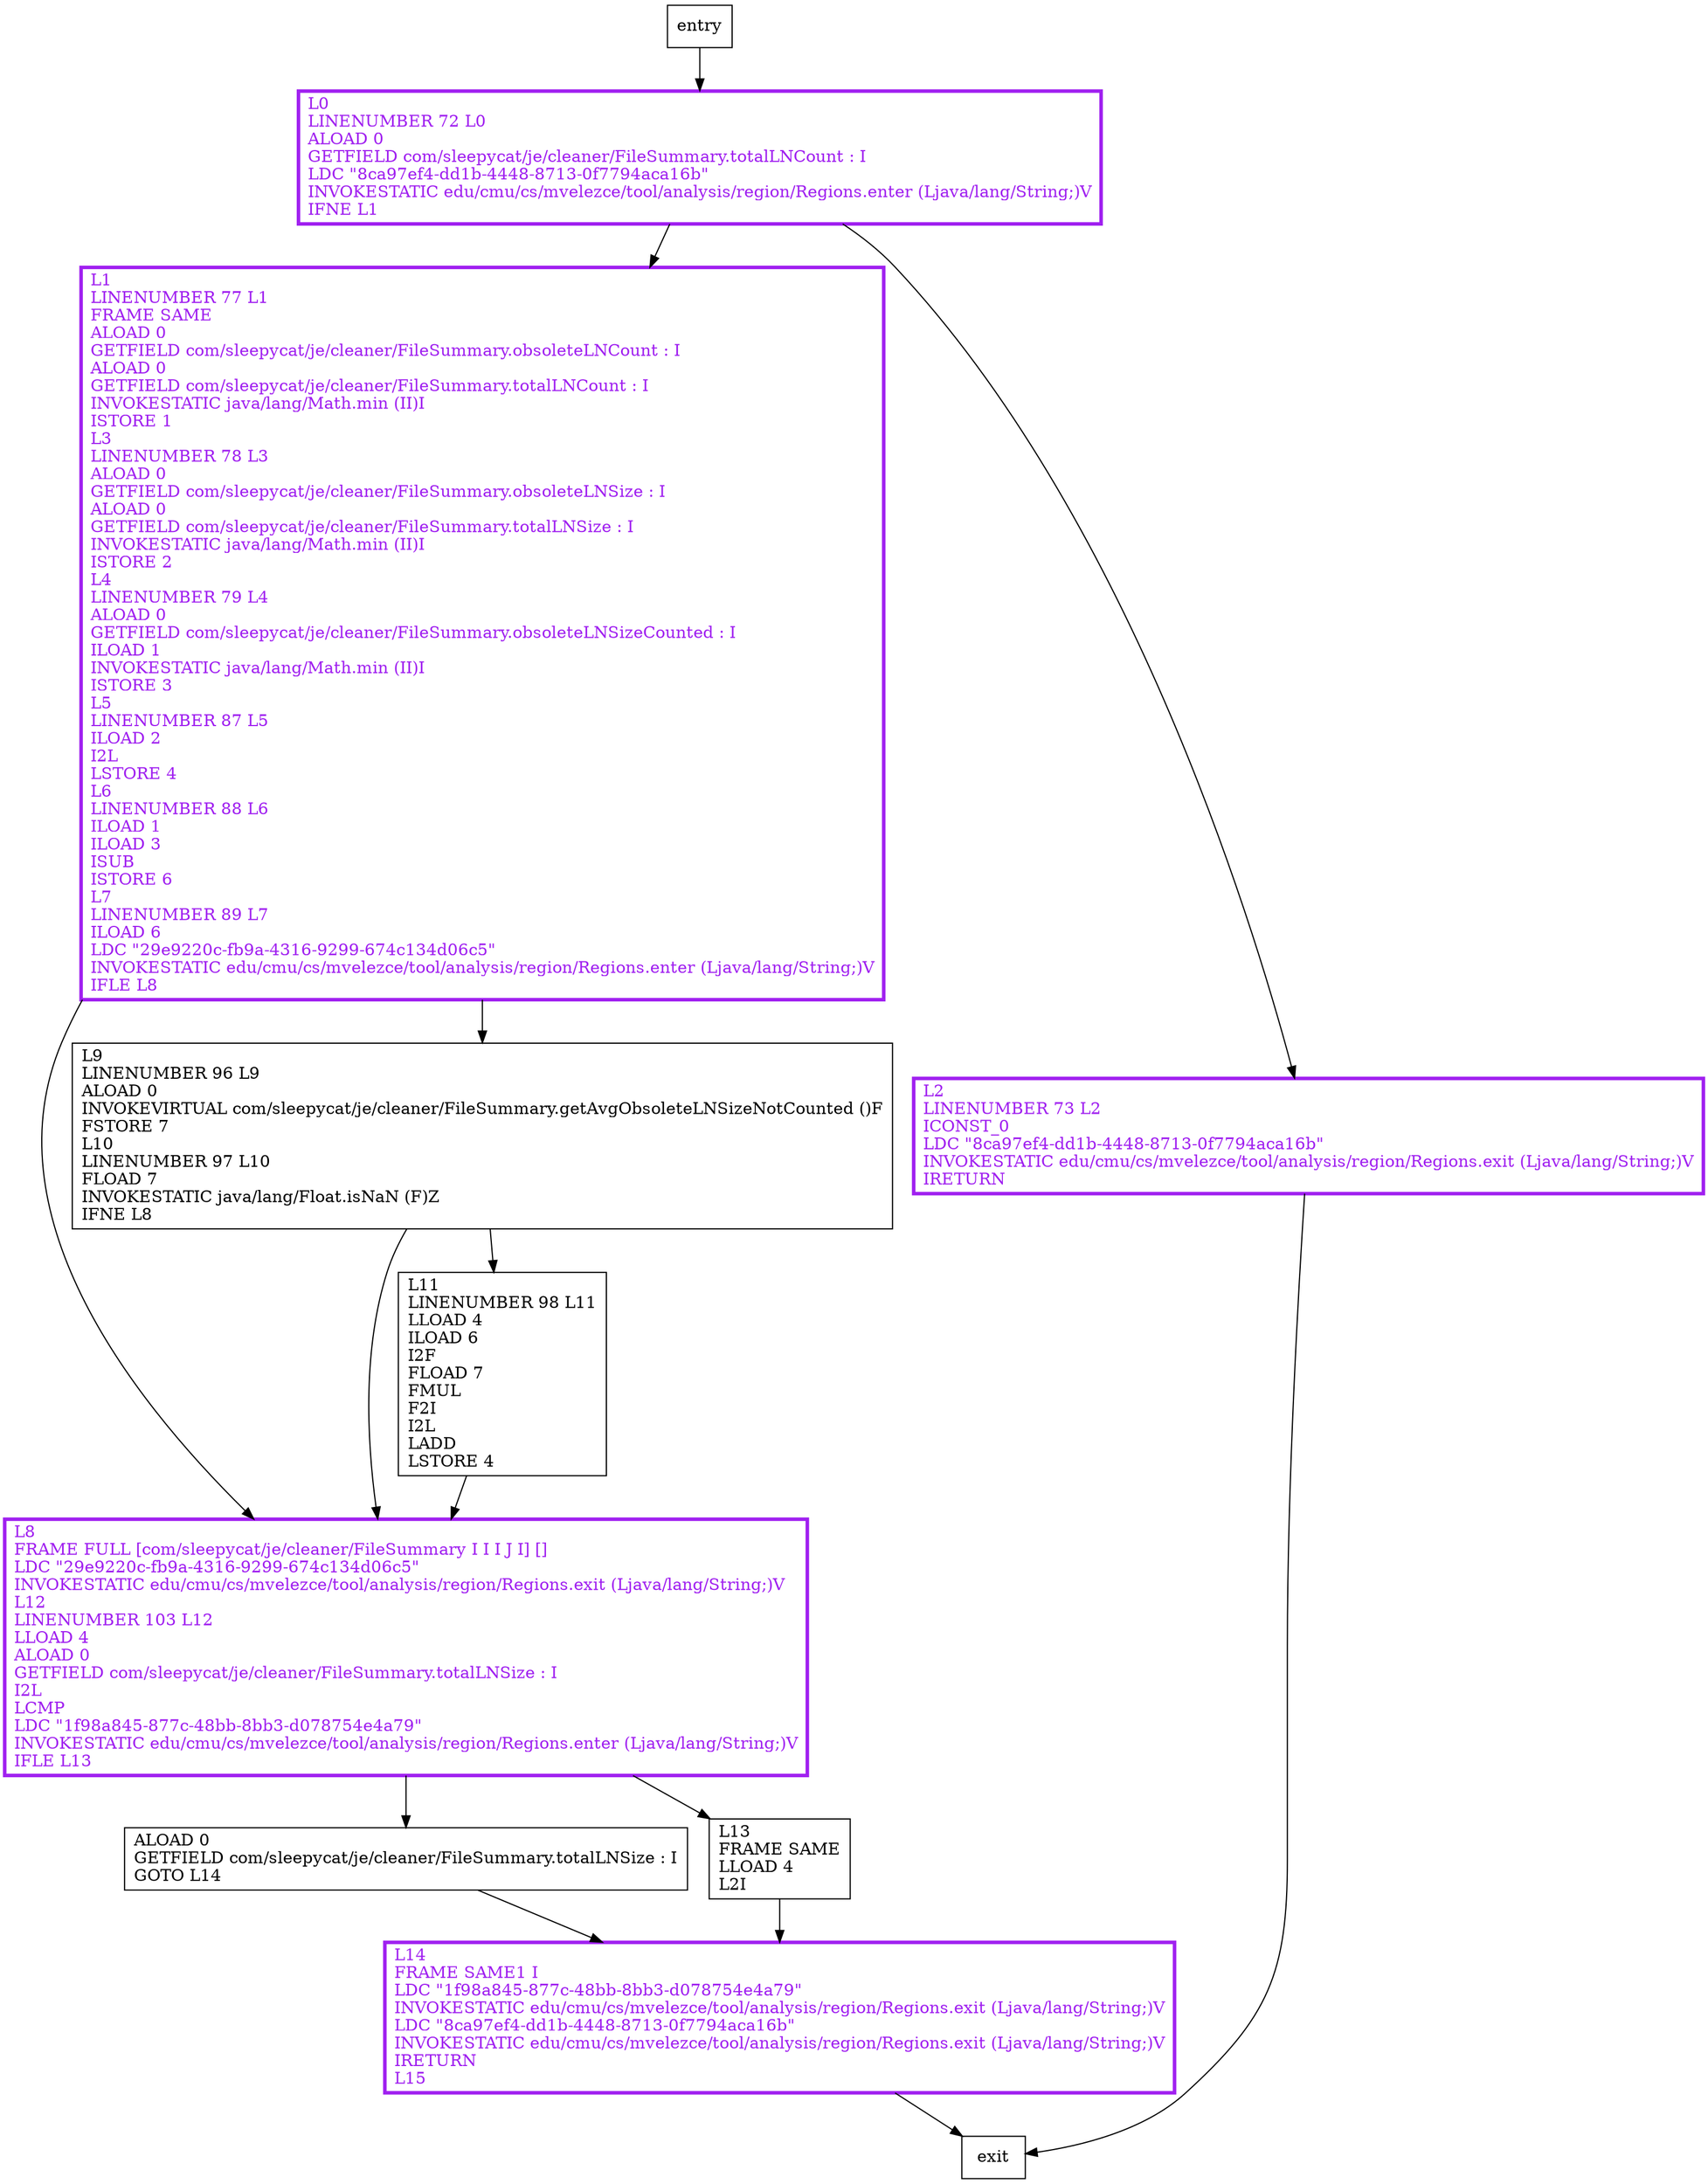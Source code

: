 digraph getObsoleteLNSize {
node [shape=record];
2022950677 [label="ALOAD 0\lGETFIELD com/sleepycat/je/cleaner/FileSummary.totalLNSize : I\lGOTO L14\l"];
1827239708 [label="L1\lLINENUMBER 77 L1\lFRAME SAME\lALOAD 0\lGETFIELD com/sleepycat/je/cleaner/FileSummary.obsoleteLNCount : I\lALOAD 0\lGETFIELD com/sleepycat/je/cleaner/FileSummary.totalLNCount : I\lINVOKESTATIC java/lang/Math.min (II)I\lISTORE 1\lL3\lLINENUMBER 78 L3\lALOAD 0\lGETFIELD com/sleepycat/je/cleaner/FileSummary.obsoleteLNSize : I\lALOAD 0\lGETFIELD com/sleepycat/je/cleaner/FileSummary.totalLNSize : I\lINVOKESTATIC java/lang/Math.min (II)I\lISTORE 2\lL4\lLINENUMBER 79 L4\lALOAD 0\lGETFIELD com/sleepycat/je/cleaner/FileSummary.obsoleteLNSizeCounted : I\lILOAD 1\lINVOKESTATIC java/lang/Math.min (II)I\lISTORE 3\lL5\lLINENUMBER 87 L5\lILOAD 2\lI2L\lLSTORE 4\lL6\lLINENUMBER 88 L6\lILOAD 1\lILOAD 3\lISUB\lISTORE 6\lL7\lLINENUMBER 89 L7\lILOAD 6\lLDC \"29e9220c-fb9a-4316-9299-674c134d06c5\"\lINVOKESTATIC edu/cmu/cs/mvelezce/tool/analysis/region/Regions.enter (Ljava/lang/String;)V\lIFLE L8\l"];
922145372 [label="L14\lFRAME SAME1 I\lLDC \"1f98a845-877c-48bb-8bb3-d078754e4a79\"\lINVOKESTATIC edu/cmu/cs/mvelezce/tool/analysis/region/Regions.exit (Ljava/lang/String;)V\lLDC \"8ca97ef4-dd1b-4448-8713-0f7794aca16b\"\lINVOKESTATIC edu/cmu/cs/mvelezce/tool/analysis/region/Regions.exit (Ljava/lang/String;)V\lIRETURN\lL15\l"];
1861043945 [label="L8\lFRAME FULL [com/sleepycat/je/cleaner/FileSummary I I I J I] []\lLDC \"29e9220c-fb9a-4316-9299-674c134d06c5\"\lINVOKESTATIC edu/cmu/cs/mvelezce/tool/analysis/region/Regions.exit (Ljava/lang/String;)V\lL12\lLINENUMBER 103 L12\lLLOAD 4\lALOAD 0\lGETFIELD com/sleepycat/je/cleaner/FileSummary.totalLNSize : I\lI2L\lLCMP\lLDC \"1f98a845-877c-48bb-8bb3-d078754e4a79\"\lINVOKESTATIC edu/cmu/cs/mvelezce/tool/analysis/region/Regions.enter (Ljava/lang/String;)V\lIFLE L13\l"];
2085428347 [label="L13\lFRAME SAME\lLLOAD 4\lL2I\l"];
1934234778 [label="L0\lLINENUMBER 72 L0\lALOAD 0\lGETFIELD com/sleepycat/je/cleaner/FileSummary.totalLNCount : I\lLDC \"8ca97ef4-dd1b-4448-8713-0f7794aca16b\"\lINVOKESTATIC edu/cmu/cs/mvelezce/tool/analysis/region/Regions.enter (Ljava/lang/String;)V\lIFNE L1\l"];
1293967722 [label="L9\lLINENUMBER 96 L9\lALOAD 0\lINVOKEVIRTUAL com/sleepycat/je/cleaner/FileSummary.getAvgObsoleteLNSizeNotCounted ()F\lFSTORE 7\lL10\lLINENUMBER 97 L10\lFLOAD 7\lINVOKESTATIC java/lang/Float.isNaN (F)Z\lIFNE L8\l"];
1792454213 [label="L11\lLINENUMBER 98 L11\lLLOAD 4\lILOAD 6\lI2F\lFLOAD 7\lFMUL\lF2I\lI2L\lLADD\lLSTORE 4\l"];
1251709638 [label="L2\lLINENUMBER 73 L2\lICONST_0\lLDC \"8ca97ef4-dd1b-4448-8713-0f7794aca16b\"\lINVOKESTATIC edu/cmu/cs/mvelezce/tool/analysis/region/Regions.exit (Ljava/lang/String;)V\lIRETURN\l"];
entry;
exit;
entry -> 1934234778;
2022950677 -> 922145372;
1827239708 -> 1861043945;
1827239708 -> 1293967722;
922145372 -> exit;
1861043945 -> 2022950677;
1861043945 -> 2085428347;
2085428347 -> 922145372;
1934234778 -> 1827239708;
1934234778 -> 1251709638;
1293967722 -> 1861043945;
1293967722 -> 1792454213;
1792454213 -> 1861043945;
1251709638 -> exit;
1827239708[fontcolor="purple", penwidth=3, color="purple"];
922145372[fontcolor="purple", penwidth=3, color="purple"];
1861043945[fontcolor="purple", penwidth=3, color="purple"];
1934234778[fontcolor="purple", penwidth=3, color="purple"];
1251709638[fontcolor="purple", penwidth=3, color="purple"];
}
